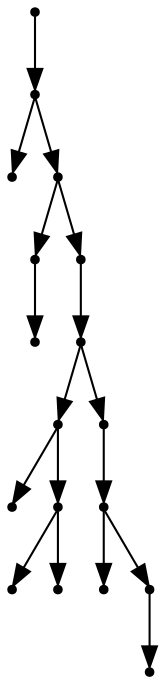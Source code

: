 digraph {
  17 [shape=point];
  16 [shape=point];
  0 [shape=point];
  15 [shape=point];
  2 [shape=point];
  1 [shape=point];
  14 [shape=point];
  13 [shape=point];
  7 [shape=point];
  3 [shape=point];
  6 [shape=point];
  4 [shape=point];
  5 [shape=point];
  12 [shape=point];
  11 [shape=point];
  8 [shape=point];
  10 [shape=point];
  9 [shape=point];
17 -> 16;
16 -> 0;
16 -> 15;
15 -> 2;
2 -> 1;
15 -> 14;
14 -> 13;
13 -> 7;
7 -> 3;
7 -> 6;
6 -> 4;
6 -> 5;
13 -> 12;
12 -> 11;
11 -> 8;
11 -> 10;
10 -> 9;
}
